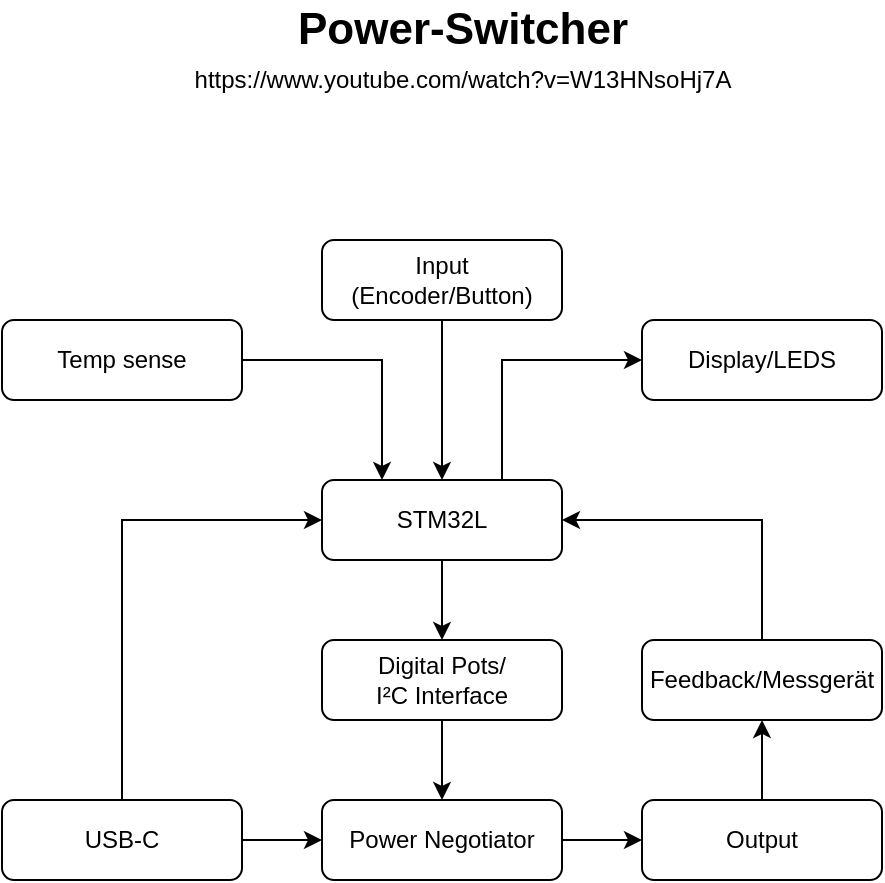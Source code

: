 <mxfile version="16.1.2" type="device"><diagram id="lJpCxYOUludoSX5xE72D" name="Page-1"><mxGraphModel dx="971" dy="581" grid="1" gridSize="10" guides="1" tooltips="1" connect="1" arrows="1" fold="1" page="1" pageScale="1" pageWidth="827" pageHeight="1169" math="0" shadow="0"><root><mxCell id="0"/><mxCell id="1" parent="0"/><mxCell id="DrEVc_xkCS8OEdX9tsUH-1" value="Power-Switcher" style="text;html=1;align=center;verticalAlign=middle;resizable=0;points=[];autosize=1;strokeColor=none;fillColor=none;fontSize=22;fontStyle=1" vertex="1" parent="1"><mxGeometry x="340" y="40" width="180" height="30" as="geometry"/></mxCell><mxCell id="DrEVc_xkCS8OEdX9tsUH-15" style="edgeStyle=orthogonalEdgeStyle;rounded=0;orthogonalLoop=1;jettySize=auto;html=1;exitX=0.5;exitY=0;exitDx=0;exitDy=0;entryX=0;entryY=0.5;entryDx=0;entryDy=0;" edge="1" parent="1" source="DrEVc_xkCS8OEdX9tsUH-3" target="DrEVc_xkCS8OEdX9tsUH-5"><mxGeometry relative="1" as="geometry"/></mxCell><mxCell id="DrEVc_xkCS8OEdX9tsUH-16" style="edgeStyle=orthogonalEdgeStyle;rounded=0;orthogonalLoop=1;jettySize=auto;html=1;exitX=1;exitY=0.5;exitDx=0;exitDy=0;entryX=0;entryY=0.5;entryDx=0;entryDy=0;" edge="1" parent="1" source="DrEVc_xkCS8OEdX9tsUH-3" target="DrEVc_xkCS8OEdX9tsUH-4"><mxGeometry relative="1" as="geometry"><mxPoint x="360" y="460" as="targetPoint"/></mxGeometry></mxCell><mxCell id="DrEVc_xkCS8OEdX9tsUH-3" value="USB-C" style="rounded=1;whiteSpace=wrap;html=1;" vertex="1" parent="1"><mxGeometry x="200" y="440" width="120" height="40" as="geometry"/></mxCell><mxCell id="DrEVc_xkCS8OEdX9tsUH-19" style="edgeStyle=orthogonalEdgeStyle;rounded=0;orthogonalLoop=1;jettySize=auto;html=1;exitX=1;exitY=0.5;exitDx=0;exitDy=0;entryX=0;entryY=0.5;entryDx=0;entryDy=0;" edge="1" parent="1" source="DrEVc_xkCS8OEdX9tsUH-4" target="DrEVc_xkCS8OEdX9tsUH-20"><mxGeometry relative="1" as="geometry"><mxPoint x="520" y="460.333" as="targetPoint"/></mxGeometry></mxCell><mxCell id="DrEVc_xkCS8OEdX9tsUH-4" value="Power Negotiator" style="rounded=1;whiteSpace=wrap;html=1;" vertex="1" parent="1"><mxGeometry x="360" y="440" width="120" height="40" as="geometry"/></mxCell><mxCell id="DrEVc_xkCS8OEdX9tsUH-12" style="edgeStyle=orthogonalEdgeStyle;rounded=0;orthogonalLoop=1;jettySize=auto;html=1;exitX=0.75;exitY=0;exitDx=0;exitDy=0;entryX=0;entryY=0.5;entryDx=0;entryDy=0;" edge="1" parent="1" source="DrEVc_xkCS8OEdX9tsUH-5" target="DrEVc_xkCS8OEdX9tsUH-8"><mxGeometry relative="1" as="geometry"/></mxCell><mxCell id="DrEVc_xkCS8OEdX9tsUH-17" style="edgeStyle=orthogonalEdgeStyle;rounded=0;orthogonalLoop=1;jettySize=auto;html=1;exitX=0.5;exitY=1;exitDx=0;exitDy=0;entryX=0.5;entryY=0;entryDx=0;entryDy=0;" edge="1" parent="1" source="DrEVc_xkCS8OEdX9tsUH-5" target="DrEVc_xkCS8OEdX9tsUH-7"><mxGeometry relative="1" as="geometry"/></mxCell><mxCell id="DrEVc_xkCS8OEdX9tsUH-5" value="STM32L" style="rounded=1;whiteSpace=wrap;html=1;" vertex="1" parent="1"><mxGeometry x="360" y="280" width="120" height="40" as="geometry"/></mxCell><mxCell id="DrEVc_xkCS8OEdX9tsUH-28" style="edgeStyle=orthogonalEdgeStyle;rounded=0;orthogonalLoop=1;jettySize=auto;html=1;exitX=1;exitY=0.5;exitDx=0;exitDy=0;entryX=0.25;entryY=0;entryDx=0;entryDy=0;" edge="1" parent="1" source="DrEVc_xkCS8OEdX9tsUH-6" target="DrEVc_xkCS8OEdX9tsUH-5"><mxGeometry relative="1" as="geometry"/></mxCell><mxCell id="DrEVc_xkCS8OEdX9tsUH-6" value="Temp sense" style="rounded=1;whiteSpace=wrap;html=1;" vertex="1" parent="1"><mxGeometry x="200" y="200" width="120" height="40" as="geometry"/></mxCell><mxCell id="DrEVc_xkCS8OEdX9tsUH-18" style="edgeStyle=orthogonalEdgeStyle;rounded=0;orthogonalLoop=1;jettySize=auto;html=1;exitX=0.5;exitY=1;exitDx=0;exitDy=0;entryX=0.5;entryY=0;entryDx=0;entryDy=0;" edge="1" parent="1" source="DrEVc_xkCS8OEdX9tsUH-7" target="DrEVc_xkCS8OEdX9tsUH-4"><mxGeometry relative="1" as="geometry"/></mxCell><mxCell id="DrEVc_xkCS8OEdX9tsUH-7" value="Digital Pots/&lt;br&gt;I²C Interface" style="rounded=1;whiteSpace=wrap;html=1;" vertex="1" parent="1"><mxGeometry x="360" y="360" width="120" height="40" as="geometry"/></mxCell><mxCell id="DrEVc_xkCS8OEdX9tsUH-8" value="Display/LEDS" style="rounded=1;whiteSpace=wrap;html=1;" vertex="1" parent="1"><mxGeometry x="520" y="200" width="120" height="40" as="geometry"/></mxCell><mxCell id="DrEVc_xkCS8OEdX9tsUH-27" style="edgeStyle=orthogonalEdgeStyle;rounded=0;orthogonalLoop=1;jettySize=auto;html=1;" edge="1" parent="1" source="DrEVc_xkCS8OEdX9tsUH-10" target="DrEVc_xkCS8OEdX9tsUH-5"><mxGeometry relative="1" as="geometry"/></mxCell><mxCell id="DrEVc_xkCS8OEdX9tsUH-10" value="Input (Encoder/Button)" style="rounded=1;whiteSpace=wrap;html=1;" vertex="1" parent="1"><mxGeometry x="360" y="160" width="120" height="40" as="geometry"/></mxCell><mxCell id="DrEVc_xkCS8OEdX9tsUH-23" style="edgeStyle=orthogonalEdgeStyle;rounded=0;orthogonalLoop=1;jettySize=auto;html=1;exitX=0.5;exitY=0;exitDx=0;exitDy=0;entryX=0.5;entryY=1;entryDx=0;entryDy=0;" edge="1" parent="1" source="DrEVc_xkCS8OEdX9tsUH-20" target="DrEVc_xkCS8OEdX9tsUH-21"><mxGeometry relative="1" as="geometry"/></mxCell><mxCell id="DrEVc_xkCS8OEdX9tsUH-20" value="Output" style="rounded=1;whiteSpace=wrap;html=1;" vertex="1" parent="1"><mxGeometry x="520" y="440" width="120" height="40" as="geometry"/></mxCell><mxCell id="DrEVc_xkCS8OEdX9tsUH-26" style="edgeStyle=orthogonalEdgeStyle;rounded=0;orthogonalLoop=1;jettySize=auto;html=1;exitX=0.5;exitY=0;exitDx=0;exitDy=0;entryX=1;entryY=0.5;entryDx=0;entryDy=0;" edge="1" parent="1" source="DrEVc_xkCS8OEdX9tsUH-21" target="DrEVc_xkCS8OEdX9tsUH-5"><mxGeometry relative="1" as="geometry"/></mxCell><mxCell id="DrEVc_xkCS8OEdX9tsUH-21" value="Feedback/Messgerät" style="rounded=1;whiteSpace=wrap;html=1;" vertex="1" parent="1"><mxGeometry x="520" y="360" width="120" height="40" as="geometry"/></mxCell><mxCell id="DrEVc_xkCS8OEdX9tsUH-29" value="https://www.youtube.com/watch?v=W13HNsoHj7A" style="text;html=1;align=center;verticalAlign=middle;resizable=0;points=[];autosize=1;strokeColor=none;fillColor=none;" vertex="1" parent="1"><mxGeometry x="290" y="70" width="280" height="20" as="geometry"/></mxCell></root></mxGraphModel></diagram></mxfile>